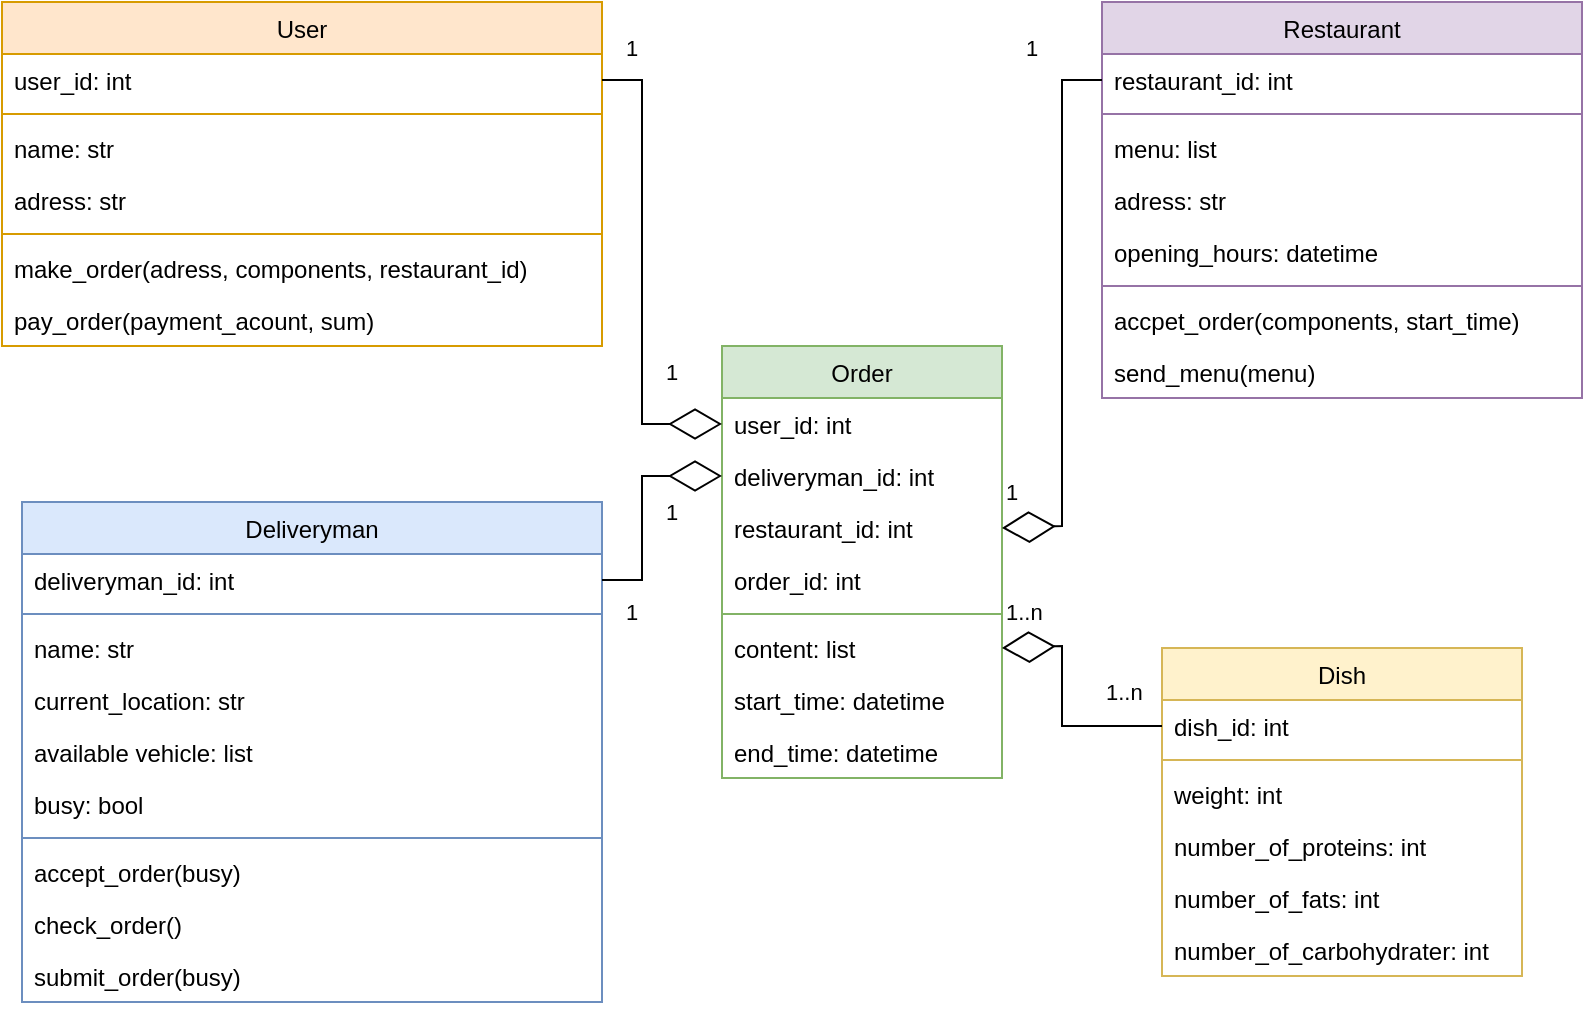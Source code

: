 <mxfile version="20.5.1" type="device"><diagram id="D9Y7FbURIGR5STYpZV0J" name="Страница 1"><mxGraphModel dx="1456" dy="905" grid="1" gridSize="10" guides="1" tooltips="1" connect="1" arrows="1" fold="1" page="1" pageScale="1" pageWidth="827" pageHeight="1169" math="0" shadow="0"><root><mxCell id="0"/><mxCell id="1" parent="0"/><mxCell id="XzhJwsyab81Y6vtFlgfT-13" value="User" style="swimlane;fontStyle=0;childLayout=stackLayout;horizontal=1;startSize=26;fillColor=#ffe6cc;horizontalStack=0;resizeParent=1;resizeParentMax=0;resizeLast=0;collapsible=1;marginBottom=0;strokeColor=#d79b00;" parent="1" vertex="1"><mxGeometry x="20" y="78" width="300" height="172" as="geometry"/></mxCell><mxCell id="XzhJwsyab81Y6vtFlgfT-14" value="user_id: int" style="text;strokeColor=none;fillColor=none;align=left;verticalAlign=top;spacingLeft=4;spacingRight=4;overflow=hidden;rotatable=0;points=[[0,0.5],[1,0.5]];portConstraint=eastwest;" parent="XzhJwsyab81Y6vtFlgfT-13" vertex="1"><mxGeometry y="26" width="300" height="26" as="geometry"/></mxCell><mxCell id="XzhJwsyab81Y6vtFlgfT-67" value="" style="line;strokeWidth=1;fillColor=none;align=left;verticalAlign=middle;spacingTop=-1;spacingLeft=3;spacingRight=3;rotatable=0;labelPosition=right;points=[];portConstraint=eastwest;strokeColor=inherit;" parent="XzhJwsyab81Y6vtFlgfT-13" vertex="1"><mxGeometry y="52" width="300" height="8" as="geometry"/></mxCell><mxCell id="XzhJwsyab81Y6vtFlgfT-15" value="name: str" style="text;strokeColor=none;fillColor=none;align=left;verticalAlign=top;spacingLeft=4;spacingRight=4;overflow=hidden;rotatable=0;points=[[0,0.5],[1,0.5]];portConstraint=eastwest;" parent="XzhJwsyab81Y6vtFlgfT-13" vertex="1"><mxGeometry y="60" width="300" height="26" as="geometry"/></mxCell><mxCell id="XzhJwsyab81Y6vtFlgfT-16" value="adress: str" style="text;strokeColor=none;fillColor=none;align=left;verticalAlign=top;spacingLeft=4;spacingRight=4;overflow=hidden;rotatable=0;points=[[0,0.5],[1,0.5]];portConstraint=eastwest;" parent="XzhJwsyab81Y6vtFlgfT-13" vertex="1"><mxGeometry y="86" width="300" height="26" as="geometry"/></mxCell><mxCell id="XzhJwsyab81Y6vtFlgfT-71" value="" style="line;strokeWidth=1;fillColor=none;align=left;verticalAlign=middle;spacingTop=-1;spacingLeft=3;spacingRight=3;rotatable=0;labelPosition=right;points=[];portConstraint=eastwest;strokeColor=inherit;" parent="XzhJwsyab81Y6vtFlgfT-13" vertex="1"><mxGeometry y="112" width="300" height="8" as="geometry"/></mxCell><mxCell id="XzhJwsyab81Y6vtFlgfT-72" value="make_order(adress, components, restaurant_id)" style="text;strokeColor=none;fillColor=none;align=left;verticalAlign=top;spacingLeft=4;spacingRight=4;overflow=hidden;rotatable=0;points=[[0,0.5],[1,0.5]];portConstraint=eastwest;" parent="XzhJwsyab81Y6vtFlgfT-13" vertex="1"><mxGeometry y="120" width="300" height="26" as="geometry"/></mxCell><mxCell id="XzhJwsyab81Y6vtFlgfT-73" value="pay_order(payment_acount, sum)" style="text;strokeColor=none;fillColor=none;align=left;verticalAlign=top;spacingLeft=4;spacingRight=4;overflow=hidden;rotatable=0;points=[[0,0.5],[1,0.5]];portConstraint=eastwest;" parent="XzhJwsyab81Y6vtFlgfT-13" vertex="1"><mxGeometry y="146" width="300" height="26" as="geometry"/></mxCell><mxCell id="XzhJwsyab81Y6vtFlgfT-19" value="Deliveryman" style="swimlane;fontStyle=0;childLayout=stackLayout;horizontal=1;startSize=26;fillColor=#dae8fc;horizontalStack=0;resizeParent=1;resizeParentMax=0;resizeLast=0;collapsible=1;marginBottom=0;strokeColor=#6c8ebf;" parent="1" vertex="1"><mxGeometry x="30" y="328" width="290" height="250" as="geometry"/></mxCell><mxCell id="XzhJwsyab81Y6vtFlgfT-20" value="deliveryman_id: int" style="text;strokeColor=none;fillColor=none;align=left;verticalAlign=top;spacingLeft=4;spacingRight=4;overflow=hidden;rotatable=0;points=[[0,0.5],[1,0.5]];portConstraint=eastwest;" parent="XzhJwsyab81Y6vtFlgfT-19" vertex="1"><mxGeometry y="26" width="290" height="26" as="geometry"/></mxCell><mxCell id="XzhJwsyab81Y6vtFlgfT-70" value="" style="line;strokeWidth=1;fillColor=none;align=left;verticalAlign=middle;spacingTop=-1;spacingLeft=3;spacingRight=3;rotatable=0;labelPosition=right;points=[];portConstraint=eastwest;strokeColor=inherit;" parent="XzhJwsyab81Y6vtFlgfT-19" vertex="1"><mxGeometry y="52" width="290" height="8" as="geometry"/></mxCell><mxCell id="XzhJwsyab81Y6vtFlgfT-21" value="name: str" style="text;strokeColor=none;fillColor=none;align=left;verticalAlign=top;spacingLeft=4;spacingRight=4;overflow=hidden;rotatable=0;points=[[0,0.5],[1,0.5]];portConstraint=eastwest;" parent="XzhJwsyab81Y6vtFlgfT-19" vertex="1"><mxGeometry y="60" width="290" height="26" as="geometry"/></mxCell><mxCell id="XzhJwsyab81Y6vtFlgfT-36" value="current_location: str" style="text;strokeColor=none;fillColor=none;align=left;verticalAlign=top;spacingLeft=4;spacingRight=4;overflow=hidden;rotatable=0;points=[[0,0.5],[1,0.5]];portConstraint=eastwest;" parent="XzhJwsyab81Y6vtFlgfT-19" vertex="1"><mxGeometry y="86" width="290" height="26" as="geometry"/></mxCell><mxCell id="XzhJwsyab81Y6vtFlgfT-37" value="available vehicle: list" style="text;strokeColor=none;fillColor=none;align=left;verticalAlign=top;spacingLeft=4;spacingRight=4;overflow=hidden;rotatable=0;points=[[0,0.5],[1,0.5]];portConstraint=eastwest;" parent="XzhJwsyab81Y6vtFlgfT-19" vertex="1"><mxGeometry y="112" width="290" height="26" as="geometry"/></mxCell><mxCell id="XzhJwsyab81Y6vtFlgfT-77" value="busy: bool" style="text;strokeColor=none;fillColor=none;align=left;verticalAlign=top;spacingLeft=4;spacingRight=4;overflow=hidden;rotatable=0;points=[[0,0.5],[1,0.5]];portConstraint=eastwest;" parent="XzhJwsyab81Y6vtFlgfT-19" vertex="1"><mxGeometry y="138" width="290" height="26" as="geometry"/></mxCell><mxCell id="XzhJwsyab81Y6vtFlgfT-79" value="" style="line;strokeWidth=1;fillColor=none;align=left;verticalAlign=middle;spacingTop=-1;spacingLeft=3;spacingRight=3;rotatable=0;labelPosition=right;points=[];portConstraint=eastwest;strokeColor=inherit;" parent="XzhJwsyab81Y6vtFlgfT-19" vertex="1"><mxGeometry y="164" width="290" height="8" as="geometry"/></mxCell><mxCell id="XzhJwsyab81Y6vtFlgfT-80" value="accept_order(busy)" style="text;strokeColor=none;fillColor=none;align=left;verticalAlign=top;spacingLeft=4;spacingRight=4;overflow=hidden;rotatable=0;points=[[0,0.5],[1,0.5]];portConstraint=eastwest;" parent="XzhJwsyab81Y6vtFlgfT-19" vertex="1"><mxGeometry y="172" width="290" height="26" as="geometry"/></mxCell><mxCell id="XzhJwsyab81Y6vtFlgfT-86" value="check_order()" style="text;strokeColor=none;fillColor=none;align=left;verticalAlign=top;spacingLeft=4;spacingRight=4;overflow=hidden;rotatable=0;points=[[0,0.5],[1,0.5]];portConstraint=eastwest;" parent="XzhJwsyab81Y6vtFlgfT-19" vertex="1"><mxGeometry y="198" width="290" height="26" as="geometry"/></mxCell><mxCell id="XzhJwsyab81Y6vtFlgfT-89" value="submit_order(busy)" style="text;strokeColor=none;fillColor=none;align=left;verticalAlign=top;spacingLeft=4;spacingRight=4;overflow=hidden;rotatable=0;points=[[0,0.5],[1,0.5]];portConstraint=eastwest;" parent="XzhJwsyab81Y6vtFlgfT-19" vertex="1"><mxGeometry y="224" width="290" height="26" as="geometry"/></mxCell><mxCell id="XzhJwsyab81Y6vtFlgfT-24" value="Order" style="swimlane;fontStyle=0;childLayout=stackLayout;horizontal=1;startSize=26;fillColor=#d5e8d4;horizontalStack=0;resizeParent=1;resizeParentMax=0;resizeLast=0;collapsible=1;marginBottom=0;strokeColor=#82b366;" parent="1" vertex="1"><mxGeometry x="380" y="250" width="140" height="216" as="geometry"/></mxCell><mxCell id="XzhJwsyab81Y6vtFlgfT-25" value="user_id: int" style="text;strokeColor=none;fillColor=none;align=left;verticalAlign=top;spacingLeft=4;spacingRight=4;overflow=hidden;rotatable=0;points=[[0,0.5],[1,0.5]];portConstraint=eastwest;" parent="XzhJwsyab81Y6vtFlgfT-24" vertex="1"><mxGeometry y="26" width="140" height="26" as="geometry"/></mxCell><mxCell id="XzhJwsyab81Y6vtFlgfT-26" value="deliveryman_id: int" style="text;strokeColor=none;fillColor=none;align=left;verticalAlign=top;spacingLeft=4;spacingRight=4;overflow=hidden;rotatable=0;points=[[0,0.5],[1,0.5]];portConstraint=eastwest;" parent="XzhJwsyab81Y6vtFlgfT-24" vertex="1"><mxGeometry y="52" width="140" height="26" as="geometry"/></mxCell><mxCell id="XzhJwsyab81Y6vtFlgfT-39" value="restaurant_id: int" style="text;strokeColor=none;fillColor=none;align=left;verticalAlign=top;spacingLeft=4;spacingRight=4;overflow=hidden;rotatable=0;points=[[0,0.5],[1,0.5]];portConstraint=eastwest;" parent="XzhJwsyab81Y6vtFlgfT-24" vertex="1"><mxGeometry y="78" width="140" height="26" as="geometry"/></mxCell><mxCell id="XzhJwsyab81Y6vtFlgfT-27" value="order_id: int" style="text;strokeColor=none;fillColor=none;align=left;verticalAlign=top;spacingLeft=4;spacingRight=4;overflow=hidden;rotatable=0;points=[[0,0.5],[1,0.5]];portConstraint=eastwest;" parent="XzhJwsyab81Y6vtFlgfT-24" vertex="1"><mxGeometry y="104" width="140" height="26" as="geometry"/></mxCell><mxCell id="XzhJwsyab81Y6vtFlgfT-68" value="" style="line;strokeWidth=1;fillColor=none;align=left;verticalAlign=middle;spacingTop=-1;spacingLeft=3;spacingRight=3;rotatable=0;labelPosition=right;points=[];portConstraint=eastwest;strokeColor=inherit;" parent="XzhJwsyab81Y6vtFlgfT-24" vertex="1"><mxGeometry y="130" width="140" height="8" as="geometry"/></mxCell><mxCell id="XzhJwsyab81Y6vtFlgfT-28" value="content: list" style="text;strokeColor=none;fillColor=none;align=left;verticalAlign=top;spacingLeft=4;spacingRight=4;overflow=hidden;rotatable=0;points=[[0,0.5],[1,0.5]];portConstraint=eastwest;" parent="XzhJwsyab81Y6vtFlgfT-24" vertex="1"><mxGeometry y="138" width="140" height="26" as="geometry"/></mxCell><mxCell id="XzhJwsyab81Y6vtFlgfT-46" value="start_time: datetime" style="text;strokeColor=none;fillColor=none;align=left;verticalAlign=top;spacingLeft=4;spacingRight=4;overflow=hidden;rotatable=0;points=[[0,0.5],[1,0.5]];portConstraint=eastwest;" parent="XzhJwsyab81Y6vtFlgfT-24" vertex="1"><mxGeometry y="164" width="140" height="26" as="geometry"/></mxCell><mxCell id="XzhJwsyab81Y6vtFlgfT-47" value="end_time: datetime" style="text;strokeColor=none;fillColor=none;align=left;verticalAlign=top;spacingLeft=4;spacingRight=4;overflow=hidden;rotatable=0;points=[[0,0.5],[1,0.5]];portConstraint=eastwest;" parent="XzhJwsyab81Y6vtFlgfT-24" vertex="1"><mxGeometry y="190" width="140" height="26" as="geometry"/></mxCell><mxCell id="XzhJwsyab81Y6vtFlgfT-40" value="Restaurant" style="swimlane;fontStyle=0;childLayout=stackLayout;horizontal=1;startSize=26;fillColor=#e1d5e7;horizontalStack=0;resizeParent=1;resizeParentMax=0;resizeLast=0;collapsible=1;marginBottom=0;strokeColor=#9673a6;" parent="1" vertex="1"><mxGeometry x="570" y="78" width="240" height="198" as="geometry"/></mxCell><mxCell id="XzhJwsyab81Y6vtFlgfT-41" value="restaurant_id: int" style="text;strokeColor=none;fillColor=none;align=left;verticalAlign=top;spacingLeft=4;spacingRight=4;overflow=hidden;rotatable=0;points=[[0,0.5],[1,0.5]];portConstraint=eastwest;" parent="XzhJwsyab81Y6vtFlgfT-40" vertex="1"><mxGeometry y="26" width="240" height="26" as="geometry"/></mxCell><mxCell id="XzhJwsyab81Y6vtFlgfT-69" value="" style="line;strokeWidth=1;fillColor=none;align=left;verticalAlign=middle;spacingTop=-1;spacingLeft=3;spacingRight=3;rotatable=0;labelPosition=right;points=[];portConstraint=eastwest;strokeColor=inherit;" parent="XzhJwsyab81Y6vtFlgfT-40" vertex="1"><mxGeometry y="52" width="240" height="8" as="geometry"/></mxCell><mxCell id="XzhJwsyab81Y6vtFlgfT-42" value="menu: list" style="text;strokeColor=none;fillColor=none;align=left;verticalAlign=top;spacingLeft=4;spacingRight=4;overflow=hidden;rotatable=0;points=[[0,0.5],[1,0.5]];portConstraint=eastwest;" parent="XzhJwsyab81Y6vtFlgfT-40" vertex="1"><mxGeometry y="60" width="240" height="26" as="geometry"/></mxCell><mxCell id="XzhJwsyab81Y6vtFlgfT-43" value="adress: str" style="text;strokeColor=none;fillColor=none;align=left;verticalAlign=top;spacingLeft=4;spacingRight=4;overflow=hidden;rotatable=0;points=[[0,0.5],[1,0.5]];portConstraint=eastwest;" parent="XzhJwsyab81Y6vtFlgfT-40" vertex="1"><mxGeometry y="86" width="240" height="26" as="geometry"/></mxCell><mxCell id="XzhJwsyab81Y6vtFlgfT-48" value="opening_hours: datetime" style="text;strokeColor=none;fillColor=none;align=left;verticalAlign=top;spacingLeft=4;spacingRight=4;overflow=hidden;rotatable=0;points=[[0,0.5],[1,0.5]];portConstraint=eastwest;" parent="XzhJwsyab81Y6vtFlgfT-40" vertex="1"><mxGeometry y="112" width="240" height="26" as="geometry"/></mxCell><mxCell id="XzhJwsyab81Y6vtFlgfT-82" value="" style="line;strokeWidth=1;fillColor=none;align=left;verticalAlign=middle;spacingTop=-1;spacingLeft=3;spacingRight=3;rotatable=0;labelPosition=right;points=[];portConstraint=eastwest;strokeColor=inherit;" parent="XzhJwsyab81Y6vtFlgfT-40" vertex="1"><mxGeometry y="138" width="240" height="8" as="geometry"/></mxCell><mxCell id="XzhJwsyab81Y6vtFlgfT-83" value="accpet_order(components, start_time)" style="text;strokeColor=none;fillColor=none;align=left;verticalAlign=top;spacingLeft=4;spacingRight=4;overflow=hidden;rotatable=0;points=[[0,0.5],[1,0.5]];portConstraint=eastwest;" parent="XzhJwsyab81Y6vtFlgfT-40" vertex="1"><mxGeometry y="146" width="240" height="26" as="geometry"/></mxCell><mxCell id="XzhJwsyab81Y6vtFlgfT-85" value="send_menu(menu)" style="text;strokeColor=none;fillColor=none;align=left;verticalAlign=top;spacingLeft=4;spacingRight=4;overflow=hidden;rotatable=0;points=[[0,0.5],[1,0.5]];portConstraint=eastwest;" parent="XzhJwsyab81Y6vtFlgfT-40" vertex="1"><mxGeometry y="172" width="240" height="26" as="geometry"/></mxCell><mxCell id="HdRD_0-sntDZ6xf8ywor-1" value="Dish" style="swimlane;fontStyle=0;childLayout=stackLayout;horizontal=1;startSize=26;fillColor=#fff2cc;horizontalStack=0;resizeParent=1;resizeParentMax=0;resizeLast=0;collapsible=1;marginBottom=0;strokeColor=#d6b656;" vertex="1" parent="1"><mxGeometry x="600" y="401" width="180" height="164" as="geometry"/></mxCell><mxCell id="HdRD_0-sntDZ6xf8ywor-2" value="dish_id: int" style="text;strokeColor=none;fillColor=none;align=left;verticalAlign=top;spacingLeft=4;spacingRight=4;overflow=hidden;rotatable=0;points=[[0,0.5],[1,0.5]];portConstraint=eastwest;" vertex="1" parent="HdRD_0-sntDZ6xf8ywor-1"><mxGeometry y="26" width="180" height="26" as="geometry"/></mxCell><mxCell id="HdRD_0-sntDZ6xf8ywor-45" value="" style="line;strokeWidth=1;fillColor=none;align=left;verticalAlign=middle;spacingTop=-1;spacingLeft=3;spacingRight=3;rotatable=0;labelPosition=right;points=[];portConstraint=eastwest;strokeColor=inherit;" vertex="1" parent="HdRD_0-sntDZ6xf8ywor-1"><mxGeometry y="52" width="180" height="8" as="geometry"/></mxCell><mxCell id="HdRD_0-sntDZ6xf8ywor-3" value="weight: int" style="text;strokeColor=none;fillColor=none;align=left;verticalAlign=top;spacingLeft=4;spacingRight=4;overflow=hidden;rotatable=0;points=[[0,0.5],[1,0.5]];portConstraint=eastwest;" vertex="1" parent="HdRD_0-sntDZ6xf8ywor-1"><mxGeometry y="60" width="180" height="26" as="geometry"/></mxCell><mxCell id="HdRD_0-sntDZ6xf8ywor-4" value="number_of_proteins: int" style="text;strokeColor=none;fillColor=none;align=left;verticalAlign=top;spacingLeft=4;spacingRight=4;overflow=hidden;rotatable=0;points=[[0,0.5],[1,0.5]];portConstraint=eastwest;" vertex="1" parent="HdRD_0-sntDZ6xf8ywor-1"><mxGeometry y="86" width="180" height="26" as="geometry"/></mxCell><mxCell id="HdRD_0-sntDZ6xf8ywor-46" value="number_of_fats: int" style="text;strokeColor=none;fillColor=none;align=left;verticalAlign=top;spacingLeft=4;spacingRight=4;overflow=hidden;rotatable=0;points=[[0,0.5],[1,0.5]];portConstraint=eastwest;" vertex="1" parent="HdRD_0-sntDZ6xf8ywor-1"><mxGeometry y="112" width="180" height="26" as="geometry"/></mxCell><mxCell id="HdRD_0-sntDZ6xf8ywor-47" value="number_of_carbohydrater: int" style="text;strokeColor=none;fillColor=none;align=left;verticalAlign=top;spacingLeft=4;spacingRight=4;overflow=hidden;rotatable=0;points=[[0,0.5],[1,0.5]];portConstraint=eastwest;" vertex="1" parent="HdRD_0-sntDZ6xf8ywor-1"><mxGeometry y="138" width="180" height="26" as="geometry"/></mxCell><mxCell id="HdRD_0-sntDZ6xf8ywor-48" value="" style="endArrow=diamondThin;endFill=0;endSize=24;html=1;rounded=0;exitX=1;exitY=0.5;exitDx=0;exitDy=0;entryX=0;entryY=0.5;entryDx=0;entryDy=0;" edge="1" parent="1" source="XzhJwsyab81Y6vtFlgfT-20" target="XzhJwsyab81Y6vtFlgfT-26"><mxGeometry width="160" relative="1" as="geometry"><mxPoint x="370" y="690" as="sourcePoint"/><mxPoint x="530" y="690" as="targetPoint"/><Array as="points"><mxPoint x="340" y="367"/><mxPoint x="340" y="315"/></Array></mxGeometry></mxCell><mxCell id="HdRD_0-sntDZ6xf8ywor-52" value="1" style="edgeLabel;resizable=0;html=1;align=left;verticalAlign=top;" connectable="0" vertex="1" parent="1"><mxGeometry x="350" y="320" as="geometry"/></mxCell><mxCell id="HdRD_0-sntDZ6xf8ywor-53" value="1" style="edgeLabel;resizable=0;html=1;align=left;verticalAlign=top;" connectable="0" vertex="1" parent="1"><mxGeometry x="330" y="370" as="geometry"/></mxCell><mxCell id="HdRD_0-sntDZ6xf8ywor-54" value="" style="endArrow=diamondThin;endFill=0;endSize=24;html=1;rounded=0;exitX=1;exitY=0.5;exitDx=0;exitDy=0;entryX=0;entryY=0.5;entryDx=0;entryDy=0;" edge="1" parent="1" source="XzhJwsyab81Y6vtFlgfT-14" target="XzhJwsyab81Y6vtFlgfT-25"><mxGeometry width="160" relative="1" as="geometry"><mxPoint x="380" y="162" as="sourcePoint"/><mxPoint x="440" y="110" as="targetPoint"/><Array as="points"><mxPoint x="340" y="117"/><mxPoint x="340" y="289"/></Array></mxGeometry></mxCell><mxCell id="HdRD_0-sntDZ6xf8ywor-55" value="1" style="edgeLabel;resizable=0;html=1;align=left;verticalAlign=top;" connectable="0" vertex="1" parent="1"><mxGeometry x="350" y="250" as="geometry"/></mxCell><mxCell id="HdRD_0-sntDZ6xf8ywor-56" value="1" style="edgeLabel;resizable=0;html=1;align=left;verticalAlign=top;" connectable="0" vertex="1" parent="1"><mxGeometry x="330" y="88" as="geometry"/></mxCell><mxCell id="HdRD_0-sntDZ6xf8ywor-57" value="" style="endArrow=diamondThin;endFill=0;endSize=24;html=1;rounded=0;exitX=0;exitY=0.5;exitDx=0;exitDy=0;entryX=1;entryY=0.5;entryDx=0;entryDy=0;" edge="1" parent="1" source="XzhJwsyab81Y6vtFlgfT-41" target="XzhJwsyab81Y6vtFlgfT-39"><mxGeometry width="160" relative="1" as="geometry"><mxPoint x="480" y="127" as="sourcePoint"/><mxPoint x="540" y="299" as="targetPoint"/><Array as="points"><mxPoint x="550" y="117"/><mxPoint x="550" y="340"/></Array></mxGeometry></mxCell><mxCell id="HdRD_0-sntDZ6xf8ywor-58" value="1" style="edgeLabel;resizable=0;html=1;align=left;verticalAlign=top;" connectable="0" vertex="1" parent="1"><mxGeometry x="530" y="88" as="geometry"/></mxCell><mxCell id="HdRD_0-sntDZ6xf8ywor-59" value="1" style="edgeLabel;resizable=0;html=1;align=left;verticalAlign=top;" connectable="0" vertex="1" parent="1"><mxGeometry x="520" y="310" as="geometry"/></mxCell><mxCell id="HdRD_0-sntDZ6xf8ywor-60" value="" style="endArrow=diamondThin;endFill=0;endSize=24;html=1;rounded=0;exitX=0;exitY=0.5;exitDx=0;exitDy=0;entryX=1;entryY=0.5;entryDx=0;entryDy=0;" edge="1" parent="1" source="HdRD_0-sntDZ6xf8ywor-2" target="XzhJwsyab81Y6vtFlgfT-28"><mxGeometry width="160" relative="1" as="geometry"><mxPoint x="540" y="510" as="sourcePoint"/><mxPoint x="490" y="734" as="targetPoint"/><Array as="points"><mxPoint x="550" y="440"/><mxPoint x="550" y="400"/></Array></mxGeometry></mxCell><mxCell id="HdRD_0-sntDZ6xf8ywor-61" value="1..n" style="edgeLabel;resizable=0;html=1;align=left;verticalAlign=top;" connectable="0" vertex="1" parent="1"><mxGeometry x="520" y="370" as="geometry"/></mxCell><mxCell id="HdRD_0-sntDZ6xf8ywor-63" value="1..n" style="edgeLabel;resizable=0;html=1;align=left;verticalAlign=top;" connectable="0" vertex="1" parent="1"><mxGeometry x="570" y="410" as="geometry"/></mxCell></root></mxGraphModel></diagram></mxfile>